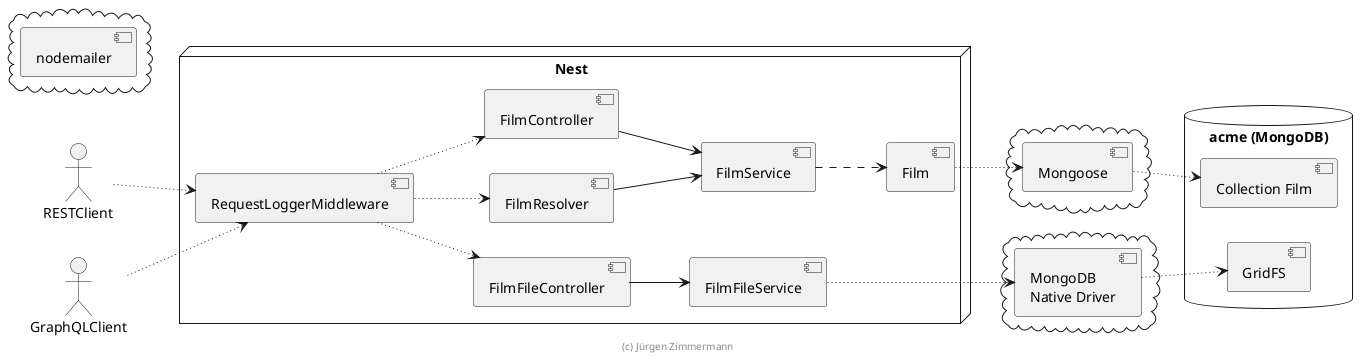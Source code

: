 @startuml Komponenten

left to right direction

actor RESTClient
actor GraphQLClient

node "Nest" {
  [RequestLoggerMiddleware]

  [FilmController]
  [FilmResolver]
  [FilmFileController]

  [FilmService]
  [FilmFileService]

  [Film]

}


cloud {
    [Mongoose]
}

cloud {
    [MongoDB\nNative Driver]
}

cloud {
    [nodemailer]
}

database "acme (MongoDB)" {
    [Collection Film]
    [GridFS]
}


RESTClient ~~> [RequestLoggerMiddleware]
GraphQLClient ~~> [RequestLoggerMiddleware]

[RequestLoggerMiddleware] ~~> [FilmController]
[RequestLoggerMiddleware] ~~> [FilmResolver]
[RequestLoggerMiddleware] ~~> [FilmFileController]

[FilmController] --> [FilmService]
[FilmResolver] --> [FilmService]
[FilmFileController] --> [FilmFileService]
[FilmService] ..> [Film]

[Film] ~~> [Mongoose]
[FilmFileService] ~~> [MongoDB\nNative Driver]
[Mongoose] ~~> [Collection Film]
[MongoDB\nNative Driver] ~~> [GridFS]

footer (c) Jürgen Zimmermann

@enduml
